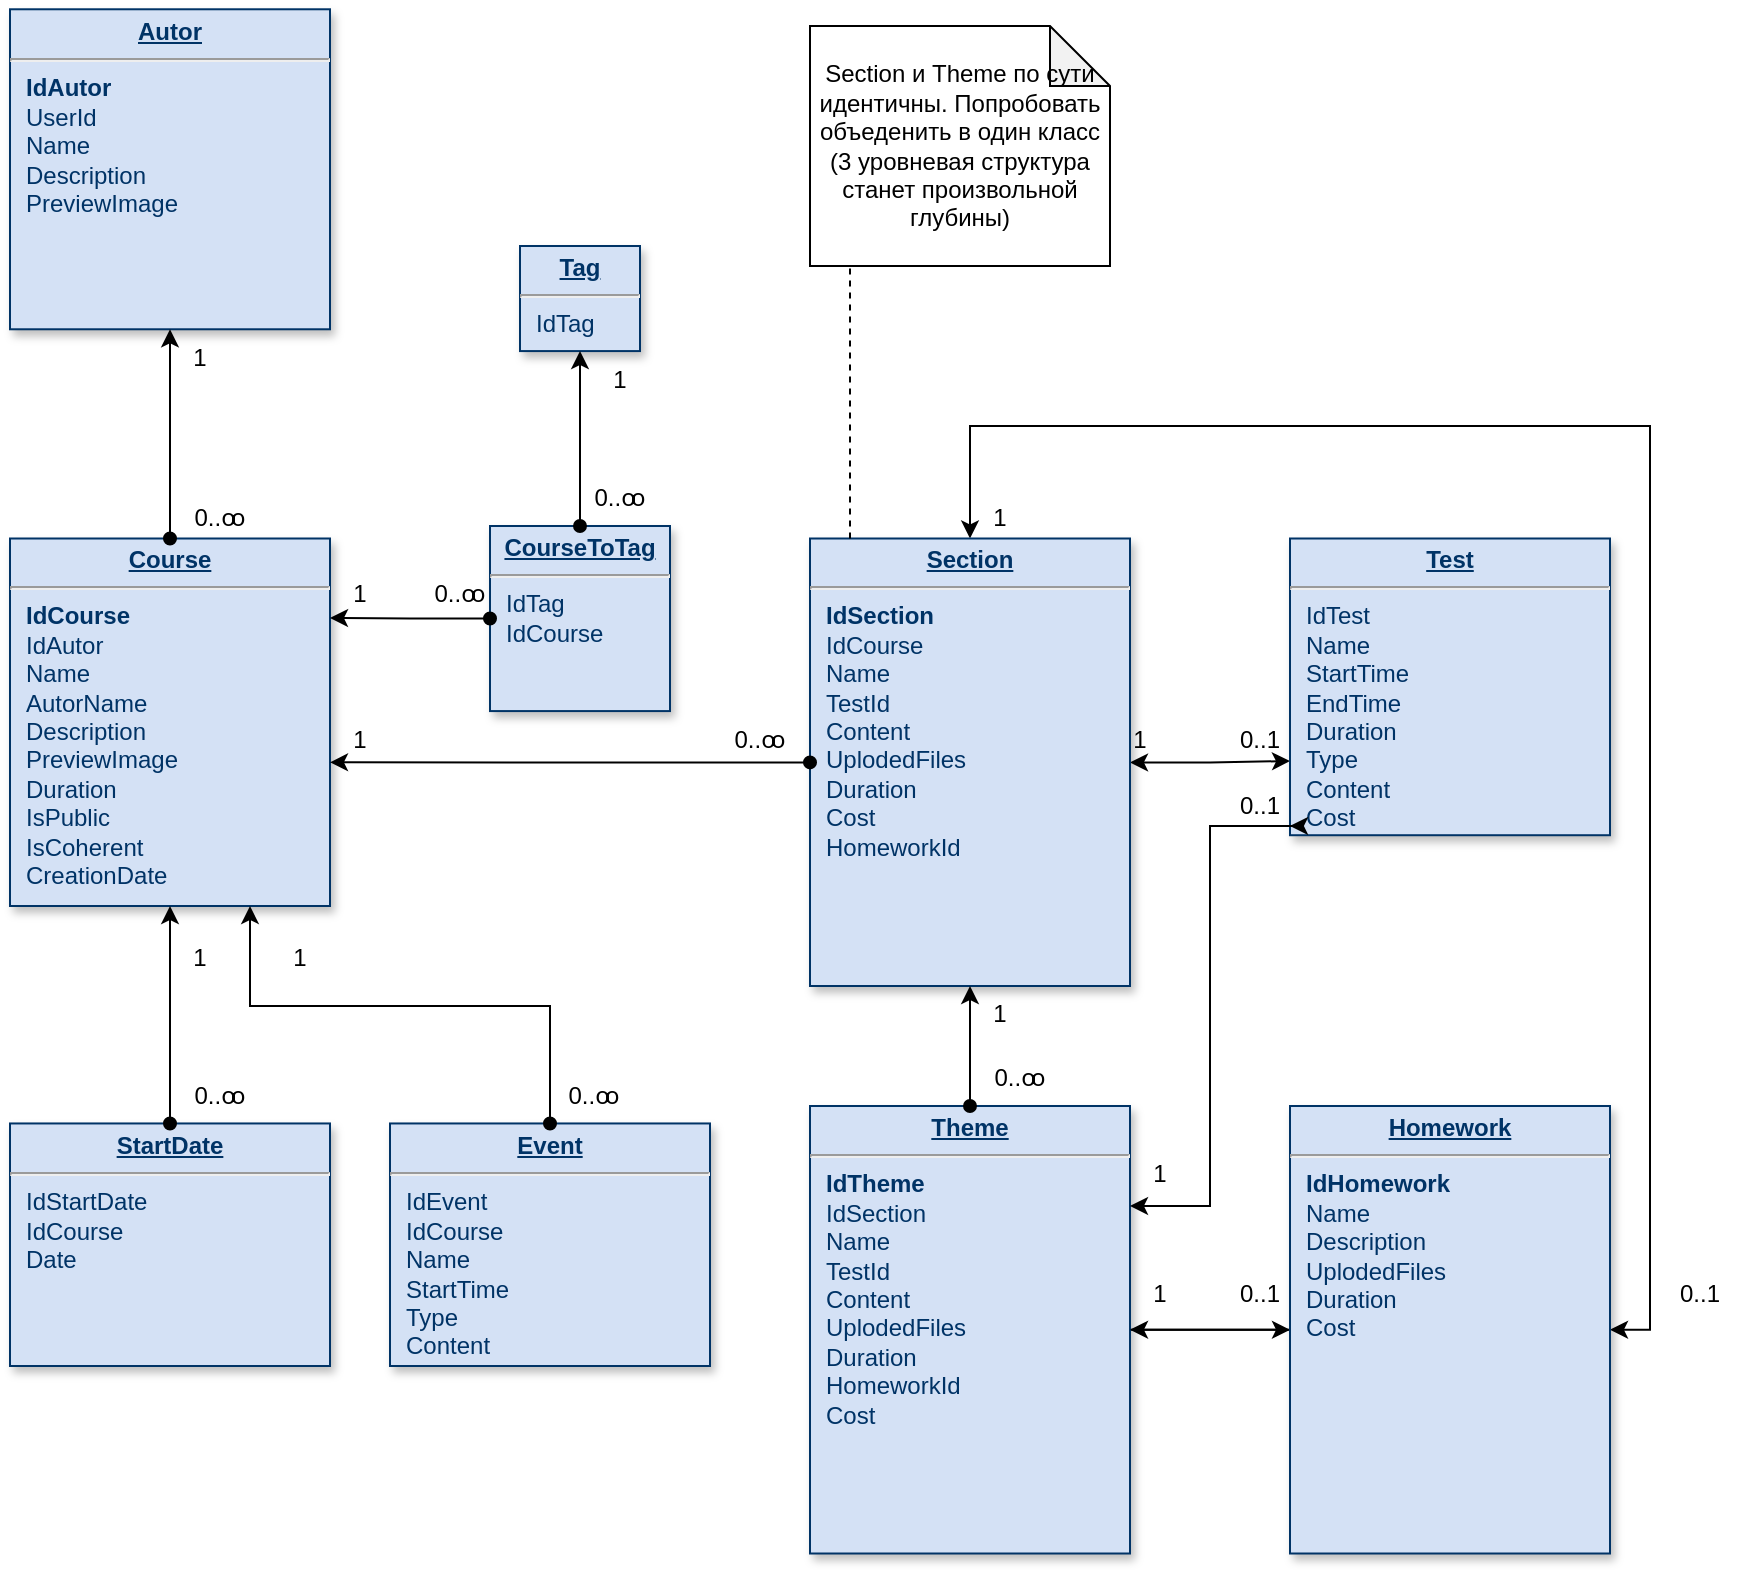 <mxfile version="23.1.5" type="device">
  <diagram name="Page-1" id="efa7a0a1-bf9b-a30e-e6df-94a7791c09e9">
    <mxGraphModel dx="1434" dy="884" grid="1" gridSize="10" guides="1" tooltips="1" connect="1" arrows="1" fold="1" page="1" pageScale="1" pageWidth="826" pageHeight="1169" background="none" math="0" shadow="0">
      <root>
        <mxCell id="0" />
        <mxCell id="1" parent="0" />
        <mxCell id="0TD9N3OsnRS94qyGjaqk-40" style="edgeStyle=orthogonalEdgeStyle;rounded=0;orthogonalLoop=1;jettySize=auto;html=1;entryX=0;entryY=0.75;entryDx=0;entryDy=0;startArrow=classic;startFill=1;" edge="1" parent="1" source="20" target="0TD9N3OsnRS94qyGjaqk-28">
          <mxGeometry relative="1" as="geometry" />
        </mxCell>
        <mxCell id="0TD9N3OsnRS94qyGjaqk-42" style="edgeStyle=orthogonalEdgeStyle;rounded=0;orthogonalLoop=1;jettySize=auto;html=1;entryX=1;entryY=0.5;entryDx=0;entryDy=0;startArrow=classic;startFill=1;" edge="1" parent="1" source="20" target="leZ56GM0amIZ9AggOZtL-118">
          <mxGeometry relative="1" as="geometry">
            <Array as="points">
              <mxPoint x="520" y="230" />
              <mxPoint x="860" y="230" />
              <mxPoint x="860" y="682" />
            </Array>
          </mxGeometry>
        </mxCell>
        <mxCell id="20" value="&lt;p style=&quot;margin: 0px; margin-top: 4px; text-align: center; text-decoration: underline;&quot;&gt;&lt;b&gt;Section&lt;/b&gt;&lt;br&gt;&lt;/p&gt;&lt;hr&gt;&lt;p style=&quot;margin: 0px; margin-left: 8px;&quot;&gt;&lt;b&gt;IdSection&lt;/b&gt;&lt;/p&gt;&lt;p style=&quot;margin: 0px; margin-left: 8px;&quot;&gt;IdCourse&lt;/p&gt;&lt;p style=&quot;margin: 0px; margin-left: 8px;&quot;&gt;Name&lt;/p&gt;&lt;p style=&quot;margin: 0px; margin-left: 8px;&quot;&gt;TestId&lt;/p&gt;&lt;p style=&quot;margin: 0px; margin-left: 8px;&quot;&gt;Content&lt;/p&gt;&lt;p style=&quot;margin: 0px; margin-left: 8px;&quot;&gt;UplodedFiles&lt;/p&gt;&lt;p style=&quot;margin: 0px; margin-left: 8px;&quot;&gt;Duration&lt;/p&gt;&lt;p style=&quot;margin: 0px; margin-left: 8px;&quot;&gt;Cost&lt;/p&gt;&lt;p style=&quot;margin: 0px; margin-left: 8px;&quot;&gt;HomeworkId&lt;/p&gt;" style="verticalAlign=top;align=left;overflow=fill;fontSize=12;fontFamily=Helvetica;html=1;strokeColor=#003366;shadow=1;fillColor=#D4E1F5;fontColor=#003366" parent="1" vertex="1">
          <mxGeometry x="440" y="286.25" width="160" height="223.75" as="geometry" />
        </mxCell>
        <mxCell id="21" value="&lt;p style=&quot;margin: 0px; margin-top: 4px; text-align: center; text-decoration: underline;&quot;&gt;&lt;b&gt;Course&lt;/b&gt;&lt;/p&gt;&lt;hr&gt;&lt;p style=&quot;margin: 0px; margin-left: 8px;&quot;&gt;&lt;b&gt;IdCourse&lt;/b&gt;&lt;/p&gt;&lt;p style=&quot;margin: 0px; margin-left: 8px;&quot;&gt;IdAutor&lt;/p&gt;&lt;p style=&quot;margin: 0px; margin-left: 8px;&quot;&gt;Name&lt;/p&gt;&lt;p style=&quot;margin: 0px; margin-left: 8px;&quot;&gt;AutorName&lt;/p&gt;&lt;p style=&quot;margin: 0px; margin-left: 8px;&quot;&gt;Description&lt;/p&gt;&lt;p style=&quot;margin: 0px; margin-left: 8px;&quot;&gt;PreviewImage&lt;/p&gt;&lt;p style=&quot;margin: 0px; margin-left: 8px;&quot;&gt;Duration&lt;br&gt;&lt;/p&gt;&lt;p style=&quot;margin: 0px; margin-left: 8px;&quot;&gt;IsPublic&lt;/p&gt;&lt;p style=&quot;margin: 0px; margin-left: 8px;&quot;&gt;IsCoherent&lt;/p&gt;&lt;p style=&quot;margin: 0px; margin-left: 8px;&quot;&gt;CreationDate&lt;/p&gt;" style="verticalAlign=top;align=left;overflow=fill;fontSize=12;fontFamily=Helvetica;html=1;strokeColor=#003366;shadow=1;fillColor=#D4E1F5;fontColor=#003366" parent="1" vertex="1">
          <mxGeometry x="40" y="286.25" width="160" height="183.75" as="geometry" />
        </mxCell>
        <mxCell id="25" value="&lt;p style=&quot;margin: 0px; margin-top: 4px; text-align: center; text-decoration: underline;&quot;&gt;&lt;b&gt;Autor&lt;/b&gt;&lt;/p&gt;&lt;hr&gt;&lt;p style=&quot;margin: 0px; margin-left: 8px;&quot;&gt;&lt;b&gt;IdAutor&lt;/b&gt;&lt;/p&gt;&lt;p style=&quot;margin: 0px; margin-left: 8px;&quot;&gt;UserId&lt;/p&gt;&lt;p style=&quot;margin: 0px; margin-left: 8px;&quot;&gt;Name&lt;/p&gt;&lt;p style=&quot;margin: 0px; margin-left: 8px;&quot;&gt;Description&lt;/p&gt;&lt;p style=&quot;margin: 0px; margin-left: 8px;&quot;&gt;PreviewImage&lt;/p&gt;" style="verticalAlign=top;align=left;overflow=fill;fontSize=12;fontFamily=Helvetica;html=1;strokeColor=#003366;shadow=1;fillColor=#D4E1F5;fontColor=#003366" parent="1" vertex="1">
          <mxGeometry x="40.0" y="21.64" width="160" height="160" as="geometry" />
        </mxCell>
        <mxCell id="leZ56GM0amIZ9AggOZtL-114" value="&lt;p style=&quot;margin: 0px; margin-top: 4px; text-align: center; text-decoration: underline;&quot;&gt;&lt;b&gt;Event&lt;/b&gt;&lt;/p&gt;&lt;hr&gt;&lt;p style=&quot;margin: 0px; margin-left: 8px;&quot;&gt;IdEvent&lt;/p&gt;&lt;p style=&quot;margin: 0px; margin-left: 8px;&quot;&gt;IdCourse&lt;/p&gt;&lt;p style=&quot;margin: 0px; margin-left: 8px;&quot;&gt;Name&lt;/p&gt;&lt;p style=&quot;margin: 0px; margin-left: 8px;&quot;&gt;StartTime&lt;/p&gt;&lt;p style=&quot;margin: 0px; margin-left: 8px;&quot;&gt;Type&lt;/p&gt;&lt;p style=&quot;margin: 0px; margin-left: 8px;&quot;&gt;Content&lt;/p&gt;&lt;p style=&quot;margin: 0px; margin-left: 8px;&quot;&gt;&lt;br&gt;&lt;/p&gt;" style="verticalAlign=top;align=left;overflow=fill;fontSize=12;fontFamily=Helvetica;html=1;strokeColor=#003366;shadow=1;fillColor=#D4E1F5;fontColor=#003366" parent="1" vertex="1">
          <mxGeometry x="230" y="578.73" width="160" height="121.27" as="geometry" />
        </mxCell>
        <mxCell id="0TD9N3OsnRS94qyGjaqk-39" style="edgeStyle=orthogonalEdgeStyle;rounded=0;orthogonalLoop=1;jettySize=auto;html=1;" edge="1" parent="1" source="leZ56GM0amIZ9AggOZtL-115" target="leZ56GM0amIZ9AggOZtL-118">
          <mxGeometry relative="1" as="geometry" />
        </mxCell>
        <mxCell id="leZ56GM0amIZ9AggOZtL-115" value="&lt;p style=&quot;margin: 0px; margin-top: 4px; text-align: center; text-decoration: underline;&quot;&gt;&lt;b&gt;Theme&lt;/b&gt;&lt;br&gt;&lt;/p&gt;&lt;hr&gt;&lt;p style=&quot;margin: 0px; margin-left: 8px;&quot;&gt;&lt;b&gt;IdTheme&lt;/b&gt;&lt;/p&gt;&lt;p style=&quot;margin: 0px; margin-left: 8px;&quot;&gt;IdSection&lt;/p&gt;&lt;p style=&quot;margin: 0px; margin-left: 8px;&quot;&gt;Name&lt;/p&gt;&lt;p style=&quot;margin: 0px; margin-left: 8px;&quot;&gt;&lt;span style=&quot;background-color: initial;&quot;&gt;TestId&lt;/span&gt;&lt;br&gt;&lt;/p&gt;&lt;p style=&quot;margin: 0px; margin-left: 8px;&quot;&gt;Content&lt;/p&gt;&lt;p style=&quot;margin: 0px; margin-left: 8px;&quot;&gt;UplodedFiles&lt;/p&gt;&lt;p style=&quot;margin: 0px; margin-left: 8px;&quot;&gt;Duration&lt;/p&gt;&lt;p style=&quot;margin: 0px; margin-left: 8px;&quot;&gt;HomeworkId&lt;br&gt;&lt;/p&gt;&lt;p style=&quot;margin: 0px; margin-left: 8px;&quot;&gt;Cost&lt;/p&gt;" style="verticalAlign=top;align=left;overflow=fill;fontSize=12;fontFamily=Helvetica;html=1;strokeColor=#003366;shadow=1;fillColor=#D4E1F5;fontColor=#003366" parent="1" vertex="1">
          <mxGeometry x="440" y="570" width="160" height="223.75" as="geometry" />
        </mxCell>
        <mxCell id="leZ56GM0amIZ9AggOZtL-116" value="&lt;p style=&quot;margin: 0px; margin-top: 4px; text-align: center; text-decoration: underline;&quot;&gt;&lt;b&gt;StartDate&lt;/b&gt;&lt;/p&gt;&lt;hr&gt;&lt;p style=&quot;margin: 0px; margin-left: 8px;&quot;&gt;IdStartDate&lt;/p&gt;&lt;p style=&quot;margin: 0px; margin-left: 8px;&quot;&gt;IdCourse&lt;/p&gt;&lt;p style=&quot;margin: 0px; margin-left: 8px;&quot;&gt;Date&lt;/p&gt;" style="verticalAlign=top;align=left;overflow=fill;fontSize=12;fontFamily=Helvetica;html=1;strokeColor=#003366;shadow=1;fillColor=#D4E1F5;fontColor=#003366" parent="1" vertex="1">
          <mxGeometry x="40" y="578.73" width="160" height="121.27" as="geometry" />
        </mxCell>
        <mxCell id="0TD9N3OsnRS94qyGjaqk-45" value="" style="edgeStyle=orthogonalEdgeStyle;rounded=0;orthogonalLoop=1;jettySize=auto;html=1;" edge="1" parent="1" source="leZ56GM0amIZ9AggOZtL-118" target="leZ56GM0amIZ9AggOZtL-115">
          <mxGeometry relative="1" as="geometry" />
        </mxCell>
        <mxCell id="leZ56GM0amIZ9AggOZtL-118" value="&lt;p style=&quot;margin: 0px; margin-top: 4px; text-align: center; text-decoration: underline;&quot;&gt;&lt;b&gt;Homework&lt;/b&gt;&lt;br&gt;&lt;/p&gt;&lt;hr&gt;&lt;p style=&quot;margin: 0px; margin-left: 8px;&quot;&gt;&lt;b&gt;IdHomework&lt;/b&gt;&lt;/p&gt;&lt;p style=&quot;margin: 0px; margin-left: 8px;&quot;&gt;Name&lt;/p&gt;&lt;p style=&quot;margin: 0px; margin-left: 8px;&quot;&gt;Description&lt;/p&gt;&lt;p style=&quot;margin: 0px; margin-left: 8px;&quot;&gt;UplodedFiles&lt;br&gt;&lt;/p&gt;&lt;p style=&quot;margin: 0px; margin-left: 8px;&quot;&gt;Duration&lt;/p&gt;&lt;p style=&quot;margin: 0px; margin-left: 8px;&quot;&gt;Cost&lt;/p&gt;" style="verticalAlign=top;align=left;overflow=fill;fontSize=12;fontFamily=Helvetica;html=1;strokeColor=#003366;shadow=1;fillColor=#D4E1F5;fontColor=#003366" parent="1" vertex="1">
          <mxGeometry x="680" y="570" width="160" height="223.75" as="geometry" />
        </mxCell>
        <mxCell id="0TD9N3OsnRS94qyGjaqk-25" value="&lt;p style=&quot;margin: 0px; margin-top: 4px; text-align: center; text-decoration: underline;&quot;&gt;&lt;b&gt;Tag&lt;/b&gt;&lt;/p&gt;&lt;hr&gt;&lt;p style=&quot;margin: 0px; margin-left: 8px;&quot;&gt;IdTag&lt;/p&gt;&lt;p style=&quot;margin: 0px; margin-left: 8px;&quot;&gt;&lt;br&gt;&lt;/p&gt;" style="verticalAlign=top;align=left;overflow=fill;fontSize=12;fontFamily=Helvetica;html=1;strokeColor=#003366;shadow=1;fillColor=#D4E1F5;fontColor=#003366" vertex="1" parent="1">
          <mxGeometry x="295" y="140" width="60" height="52.54" as="geometry" />
        </mxCell>
        <mxCell id="0TD9N3OsnRS94qyGjaqk-26" value="&lt;p style=&quot;margin: 0px; margin-top: 4px; text-align: center; text-decoration: underline;&quot;&gt;&lt;b&gt;CourseToTag&lt;/b&gt;&lt;/p&gt;&lt;hr&gt;&lt;p style=&quot;margin: 0px; margin-left: 8px;&quot;&gt;IdTag&lt;/p&gt;&lt;p style=&quot;margin: 0px; margin-left: 8px;&quot;&gt;IdCourse&lt;/p&gt;&lt;p style=&quot;margin: 0px; margin-left: 8px;&quot;&gt;&lt;br&gt;&lt;/p&gt;" style="verticalAlign=top;align=left;overflow=fill;fontSize=12;fontFamily=Helvetica;html=1;strokeColor=#003366;shadow=1;fillColor=#D4E1F5;fontColor=#003366" vertex="1" parent="1">
          <mxGeometry x="280" y="280" width="90" height="92.54" as="geometry" />
        </mxCell>
        <mxCell id="0TD9N3OsnRS94qyGjaqk-28" value="&lt;p style=&quot;margin: 0px; margin-top: 4px; text-align: center; text-decoration: underline;&quot;&gt;&lt;b&gt;Test&lt;/b&gt;&lt;/p&gt;&lt;hr&gt;&lt;p style=&quot;margin: 0px; margin-left: 8px;&quot;&gt;IdTest&lt;/p&gt;&lt;p style=&quot;margin: 0px; margin-left: 8px;&quot;&gt;Name&lt;/p&gt;&lt;p style=&quot;margin: 0px; margin-left: 8px;&quot;&gt;StartTime&lt;/p&gt;&lt;p style=&quot;margin: 0px; margin-left: 8px;&quot;&gt;EndTime&lt;/p&gt;&lt;p style=&quot;margin: 0px; margin-left: 8px;&quot;&gt;Duration&lt;/p&gt;&lt;p style=&quot;margin: 0px; margin-left: 8px;&quot;&gt;Type&lt;/p&gt;&lt;p style=&quot;margin: 0px; margin-left: 8px;&quot;&gt;Content&lt;/p&gt;&lt;p style=&quot;margin: 0px; margin-left: 8px;&quot;&gt;Cost&lt;/p&gt;&lt;p style=&quot;margin: 0px; margin-left: 8px;&quot;&gt;&lt;br&gt;&lt;/p&gt;" style="verticalAlign=top;align=left;overflow=fill;fontSize=12;fontFamily=Helvetica;html=1;strokeColor=#003366;shadow=1;fillColor=#D4E1F5;fontColor=#003366" vertex="1" parent="1">
          <mxGeometry x="680" y="286.25" width="160" height="148.36" as="geometry" />
        </mxCell>
        <mxCell id="0TD9N3OsnRS94qyGjaqk-36" style="edgeStyle=orthogonalEdgeStyle;rounded=0;orthogonalLoop=1;jettySize=auto;html=1;entryX=1;entryY=0.216;entryDx=0;entryDy=0;entryPerimeter=0;startArrow=oval;startFill=1;" edge="1" parent="1" source="0TD9N3OsnRS94qyGjaqk-26" target="21">
          <mxGeometry relative="1" as="geometry" />
        </mxCell>
        <mxCell id="0TD9N3OsnRS94qyGjaqk-37" style="edgeStyle=orthogonalEdgeStyle;rounded=0;orthogonalLoop=1;jettySize=auto;html=1;entryX=1;entryY=0.609;entryDx=0;entryDy=0;entryPerimeter=0;startArrow=oval;startFill=1;" edge="1" parent="1" source="20" target="21">
          <mxGeometry relative="1" as="geometry" />
        </mxCell>
        <mxCell id="0TD9N3OsnRS94qyGjaqk-41" style="edgeStyle=orthogonalEdgeStyle;rounded=0;orthogonalLoop=1;jettySize=auto;html=1;startArrow=classic;startFill=1;" edge="1" parent="1" source="leZ56GM0amIZ9AggOZtL-115">
          <mxGeometry relative="1" as="geometry">
            <mxPoint x="680" y="430" as="targetPoint" />
            <Array as="points">
              <mxPoint x="640" y="620" />
              <mxPoint x="640" y="430" />
              <mxPoint x="681" y="430" />
            </Array>
          </mxGeometry>
        </mxCell>
        <mxCell id="0TD9N3OsnRS94qyGjaqk-43" value="Section и Theme по сути идентичны. Попробовать объеденить в один класс&lt;br&gt;(3 уровневая структура станет произвольной глубины)" style="shape=note;whiteSpace=wrap;html=1;backgroundOutline=1;darkOpacity=0.05;" vertex="1" parent="1">
          <mxGeometry x="440" y="30" width="150" height="120" as="geometry" />
        </mxCell>
        <mxCell id="0TD9N3OsnRS94qyGjaqk-44" style="edgeStyle=orthogonalEdgeStyle;rounded=0;orthogonalLoop=1;jettySize=auto;html=1;dashed=1;endArrow=none;endFill=0;" edge="1" parent="1" source="20">
          <mxGeometry relative="1" as="geometry">
            <mxPoint x="460" y="150" as="targetPoint" />
            <Array as="points">
              <mxPoint x="460" y="150" />
            </Array>
          </mxGeometry>
        </mxCell>
        <mxCell id="0TD9N3OsnRS94qyGjaqk-34" style="edgeStyle=orthogonalEdgeStyle;rounded=0;orthogonalLoop=1;jettySize=auto;html=1;startArrow=oval;startFill=1;exitX=0.5;exitY=0;exitDx=0;exitDy=0;" edge="1" parent="1" source="leZ56GM0amIZ9AggOZtL-116" target="21">
          <mxGeometry relative="1" as="geometry" />
        </mxCell>
        <mxCell id="0TD9N3OsnRS94qyGjaqk-35" style="edgeStyle=orthogonalEdgeStyle;rounded=0;orthogonalLoop=1;jettySize=auto;html=1;entryX=0.75;entryY=1;entryDx=0;entryDy=0;startArrow=oval;startFill=1;" edge="1" parent="1" source="leZ56GM0amIZ9AggOZtL-114" target="21">
          <mxGeometry relative="1" as="geometry">
            <Array as="points">
              <mxPoint x="310" y="520" />
              <mxPoint x="160" y="520" />
            </Array>
          </mxGeometry>
        </mxCell>
        <mxCell id="0TD9N3OsnRS94qyGjaqk-32" style="edgeStyle=orthogonalEdgeStyle;rounded=0;orthogonalLoop=1;jettySize=auto;html=1;entryX=0.5;entryY=1;entryDx=0;entryDy=0;startArrow=oval;startFill=1;" edge="1" parent="1" source="0TD9N3OsnRS94qyGjaqk-26" target="0TD9N3OsnRS94qyGjaqk-25">
          <mxGeometry relative="1" as="geometry" />
        </mxCell>
        <mxCell id="0TD9N3OsnRS94qyGjaqk-33" style="edgeStyle=orthogonalEdgeStyle;rounded=0;orthogonalLoop=1;jettySize=auto;html=1;startArrow=oval;startFill=1;" edge="1" parent="1" source="21" target="25">
          <mxGeometry relative="1" as="geometry" />
        </mxCell>
        <mxCell id="0TD9N3OsnRS94qyGjaqk-46" value="1" style="text;html=1;align=center;verticalAlign=middle;whiteSpace=wrap;rounded=0;" vertex="1" parent="1">
          <mxGeometry x="110" y="181.64" width="50" height="28.36" as="geometry" />
        </mxCell>
        <mxCell id="0TD9N3OsnRS94qyGjaqk-47" value="1" style="text;html=1;align=center;verticalAlign=middle;whiteSpace=wrap;rounded=0;" vertex="1" parent="1">
          <mxGeometry x="320" y="192.54" width="50" height="28.36" as="geometry" />
        </mxCell>
        <mxCell id="0TD9N3OsnRS94qyGjaqk-48" value="1" style="text;html=1;align=center;verticalAlign=middle;whiteSpace=wrap;rounded=0;" vertex="1" parent="1">
          <mxGeometry x="160" y="481.64" width="50" height="28.36" as="geometry" />
        </mxCell>
        <mxCell id="0TD9N3OsnRS94qyGjaqk-49" value="1" style="text;html=1;align=center;verticalAlign=middle;whiteSpace=wrap;rounded=0;" vertex="1" parent="1">
          <mxGeometry x="110" y="481.64" width="50" height="28.36" as="geometry" />
        </mxCell>
        <mxCell id="0TD9N3OsnRS94qyGjaqk-50" value="1" style="text;html=1;align=center;verticalAlign=middle;whiteSpace=wrap;rounded=0;" vertex="1" parent="1">
          <mxGeometry x="190" y="300" width="50" height="28.36" as="geometry" />
        </mxCell>
        <mxCell id="0TD9N3OsnRS94qyGjaqk-51" value="1" style="text;html=1;align=center;verticalAlign=middle;whiteSpace=wrap;rounded=0;" vertex="1" parent="1">
          <mxGeometry x="190" y="372.54" width="50" height="28.36" as="geometry" />
        </mxCell>
        <mxCell id="0TD9N3OsnRS94qyGjaqk-52" value="1" style="text;html=1;align=center;verticalAlign=middle;whiteSpace=wrap;rounded=0;" vertex="1" parent="1">
          <mxGeometry x="580" y="372.54" width="50" height="28.36" as="geometry" />
        </mxCell>
        <mxCell id="0TD9N3OsnRS94qyGjaqk-54" value="1" style="text;html=1;align=center;verticalAlign=middle;whiteSpace=wrap;rounded=0;" vertex="1" parent="1">
          <mxGeometry x="510" y="261.64" width="50" height="28.36" as="geometry" />
        </mxCell>
        <mxCell id="0TD9N3OsnRS94qyGjaqk-55" value="0..1" style="text;html=1;align=center;verticalAlign=middle;whiteSpace=wrap;rounded=0;" vertex="1" parent="1">
          <mxGeometry x="860" y="650" width="50" height="28.36" as="geometry" />
        </mxCell>
        <mxCell id="0TD9N3OsnRS94qyGjaqk-56" value="0..1" style="text;html=1;align=center;verticalAlign=middle;whiteSpace=wrap;rounded=0;" vertex="1" parent="1">
          <mxGeometry x="640" y="372.54" width="50" height="28.36" as="geometry" />
        </mxCell>
        <mxCell id="0TD9N3OsnRS94qyGjaqk-57" value="0..1" style="text;html=1;align=center;verticalAlign=middle;whiteSpace=wrap;rounded=0;" vertex="1" parent="1">
          <mxGeometry x="640" y="650" width="50" height="28.36" as="geometry" />
        </mxCell>
        <mxCell id="0TD9N3OsnRS94qyGjaqk-58" value="0..1" style="text;html=1;align=center;verticalAlign=middle;whiteSpace=wrap;rounded=0;" vertex="1" parent="1">
          <mxGeometry x="640" y="406.25" width="50" height="28.36" as="geometry" />
        </mxCell>
        <mxCell id="0TD9N3OsnRS94qyGjaqk-59" value="1" style="text;html=1;align=center;verticalAlign=middle;whiteSpace=wrap;rounded=0;" vertex="1" parent="1">
          <mxGeometry x="590" y="590" width="50" height="28.36" as="geometry" />
        </mxCell>
        <mxCell id="0TD9N3OsnRS94qyGjaqk-38" style="edgeStyle=orthogonalEdgeStyle;rounded=0;orthogonalLoop=1;jettySize=auto;html=1;entryX=0.5;entryY=1;entryDx=0;entryDy=0;startArrow=oval;startFill=1;" edge="1" parent="1" source="leZ56GM0amIZ9AggOZtL-115" target="20">
          <mxGeometry relative="1" as="geometry" />
        </mxCell>
        <mxCell id="0TD9N3OsnRS94qyGjaqk-60" value="1" style="text;html=1;align=center;verticalAlign=middle;whiteSpace=wrap;rounded=0;" vertex="1" parent="1">
          <mxGeometry x="590" y="650" width="50" height="28.36" as="geometry" />
        </mxCell>
        <mxCell id="0TD9N3OsnRS94qyGjaqk-61" value="0..ꝏ" style="text;html=1;align=center;verticalAlign=middle;whiteSpace=wrap;rounded=0;" vertex="1" parent="1">
          <mxGeometry x="320" y="251.64" width="50" height="28.36" as="geometry" />
        </mxCell>
        <mxCell id="0TD9N3OsnRS94qyGjaqk-64" value="0..ꝏ" style="text;html=1;align=center;verticalAlign=middle;whiteSpace=wrap;rounded=0;" vertex="1" parent="1">
          <mxGeometry x="306.92" y="550.37" width="50" height="28.36" as="geometry" />
        </mxCell>
        <mxCell id="0TD9N3OsnRS94qyGjaqk-65" value="0..ꝏ" style="text;html=1;align=center;verticalAlign=middle;whiteSpace=wrap;rounded=0;" vertex="1" parent="1">
          <mxGeometry x="120.0" y="550.37" width="50" height="28.36" as="geometry" />
        </mxCell>
        <mxCell id="0TD9N3OsnRS94qyGjaqk-66" value="0..ꝏ" style="text;html=1;align=center;verticalAlign=middle;whiteSpace=wrap;rounded=0;" vertex="1" parent="1">
          <mxGeometry x="520" y="541.64" width="50" height="28.36" as="geometry" />
        </mxCell>
        <mxCell id="0TD9N3OsnRS94qyGjaqk-67" value="0..ꝏ" style="text;html=1;align=center;verticalAlign=middle;whiteSpace=wrap;rounded=0;" vertex="1" parent="1">
          <mxGeometry x="390" y="372.54" width="50" height="28.36" as="geometry" />
        </mxCell>
        <mxCell id="0TD9N3OsnRS94qyGjaqk-68" value="0..ꝏ" style="text;html=1;align=center;verticalAlign=middle;whiteSpace=wrap;rounded=0;" vertex="1" parent="1">
          <mxGeometry x="120" y="261.64" width="50" height="28.36" as="geometry" />
        </mxCell>
        <mxCell id="0TD9N3OsnRS94qyGjaqk-69" value="0..ꝏ" style="text;html=1;align=center;verticalAlign=middle;whiteSpace=wrap;rounded=0;" vertex="1" parent="1">
          <mxGeometry x="240" y="300" width="50" height="28.36" as="geometry" />
        </mxCell>
        <mxCell id="0TD9N3OsnRS94qyGjaqk-70" value="1" style="text;html=1;align=center;verticalAlign=middle;whiteSpace=wrap;rounded=0;" vertex="1" parent="1">
          <mxGeometry x="510" y="510.0" width="50" height="28.36" as="geometry" />
        </mxCell>
      </root>
    </mxGraphModel>
  </diagram>
</mxfile>
